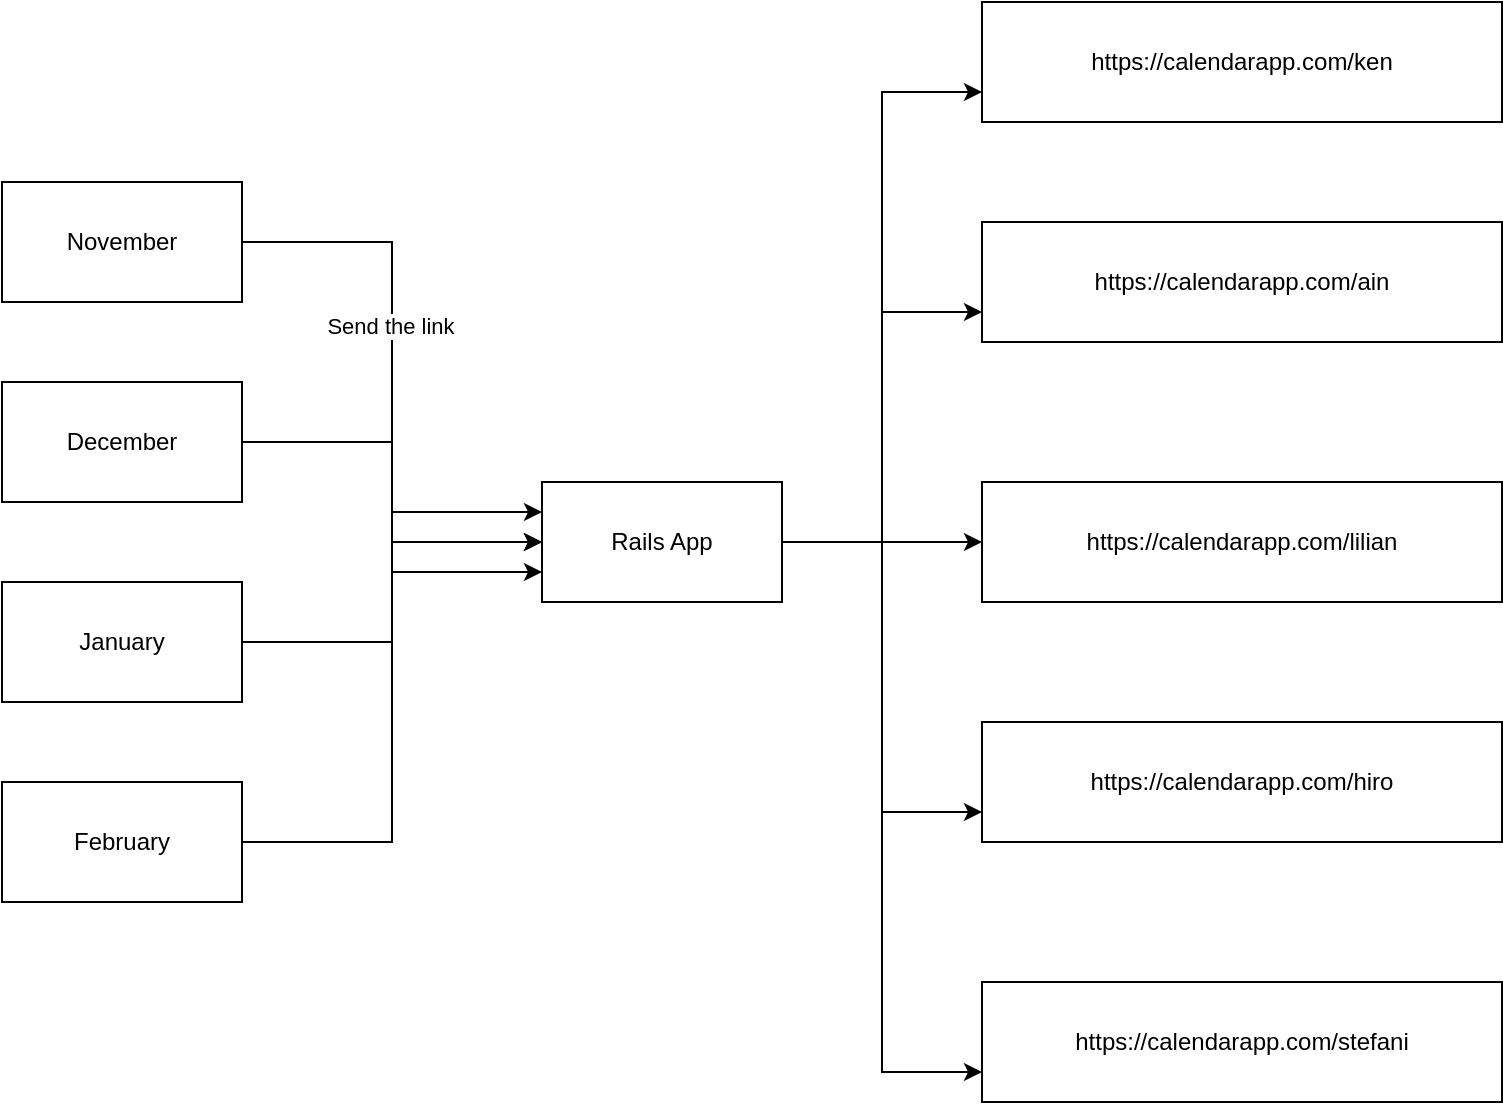 <mxfile version="23.0.1" type="github" pages="3">
  <diagram name="Page-1" id="R0vQjT5al2P0gwGYPVFk">
    <mxGraphModel dx="2438" dy="2188" grid="1" gridSize="10" guides="1" tooltips="1" connect="1" arrows="1" fold="1" page="1" pageScale="1" pageWidth="850" pageHeight="1100" math="0" shadow="0">
      <root>
        <mxCell id="0" />
        <mxCell id="1" parent="0" />
        <mxCell id="uBahI-oKu0DXhOYlKnYI-6" style="edgeStyle=orthogonalEdgeStyle;rounded=0;orthogonalLoop=1;jettySize=auto;html=1;entryX=0;entryY=0.75;entryDx=0;entryDy=0;" edge="1" parent="1" source="uBahI-oKu0DXhOYlKnYI-1" target="uBahI-oKu0DXhOYlKnYI-5">
          <mxGeometry relative="1" as="geometry" />
        </mxCell>
        <mxCell id="uBahI-oKu0DXhOYlKnYI-21" value="Send the link" style="edgeLabel;html=1;align=center;verticalAlign=middle;resizable=0;points=[];" vertex="1" connectable="0" parent="uBahI-oKu0DXhOYlKnYI-6">
          <mxGeometry x="-0.258" y="-1" relative="1" as="geometry">
            <mxPoint as="offset" />
          </mxGeometry>
        </mxCell>
        <mxCell id="uBahI-oKu0DXhOYlKnYI-1" value="November" style="rounded=0;whiteSpace=wrap;html=1;" vertex="1" parent="1">
          <mxGeometry x="40" y="480" width="120" height="60" as="geometry" />
        </mxCell>
        <mxCell id="uBahI-oKu0DXhOYlKnYI-7" style="edgeStyle=orthogonalEdgeStyle;rounded=0;orthogonalLoop=1;jettySize=auto;html=1;entryX=0;entryY=0.25;entryDx=0;entryDy=0;" edge="1" parent="1" source="uBahI-oKu0DXhOYlKnYI-2" target="uBahI-oKu0DXhOYlKnYI-5">
          <mxGeometry relative="1" as="geometry" />
        </mxCell>
        <mxCell id="uBahI-oKu0DXhOYlKnYI-2" value="December" style="rounded=0;whiteSpace=wrap;html=1;" vertex="1" parent="1">
          <mxGeometry x="40" y="580" width="120" height="60" as="geometry" />
        </mxCell>
        <mxCell id="uBahI-oKu0DXhOYlKnYI-9" style="edgeStyle=orthogonalEdgeStyle;rounded=0;orthogonalLoop=1;jettySize=auto;html=1;entryX=0;entryY=0.5;entryDx=0;entryDy=0;" edge="1" parent="1" source="uBahI-oKu0DXhOYlKnYI-3" target="uBahI-oKu0DXhOYlKnYI-5">
          <mxGeometry relative="1" as="geometry" />
        </mxCell>
        <mxCell id="uBahI-oKu0DXhOYlKnYI-3" value="February" style="rounded=0;whiteSpace=wrap;html=1;" vertex="1" parent="1">
          <mxGeometry x="40" y="780" width="120" height="60" as="geometry" />
        </mxCell>
        <mxCell id="uBahI-oKu0DXhOYlKnYI-8" style="edgeStyle=orthogonalEdgeStyle;rounded=0;orthogonalLoop=1;jettySize=auto;html=1;entryX=0;entryY=0.5;entryDx=0;entryDy=0;" edge="1" parent="1" source="uBahI-oKu0DXhOYlKnYI-4" target="uBahI-oKu0DXhOYlKnYI-5">
          <mxGeometry relative="1" as="geometry" />
        </mxCell>
        <mxCell id="uBahI-oKu0DXhOYlKnYI-4" value="January" style="rounded=0;whiteSpace=wrap;html=1;" vertex="1" parent="1">
          <mxGeometry x="40" y="680" width="120" height="60" as="geometry" />
        </mxCell>
        <mxCell id="uBahI-oKu0DXhOYlKnYI-16" style="edgeStyle=orthogonalEdgeStyle;rounded=0;orthogonalLoop=1;jettySize=auto;html=1;entryX=0;entryY=0.75;entryDx=0;entryDy=0;" edge="1" parent="1" source="uBahI-oKu0DXhOYlKnYI-5" target="uBahI-oKu0DXhOYlKnYI-10">
          <mxGeometry relative="1" as="geometry" />
        </mxCell>
        <mxCell id="uBahI-oKu0DXhOYlKnYI-17" style="edgeStyle=orthogonalEdgeStyle;rounded=0;orthogonalLoop=1;jettySize=auto;html=1;entryX=0;entryY=0.75;entryDx=0;entryDy=0;" edge="1" parent="1" source="uBahI-oKu0DXhOYlKnYI-5" target="uBahI-oKu0DXhOYlKnYI-12">
          <mxGeometry relative="1" as="geometry" />
        </mxCell>
        <mxCell id="uBahI-oKu0DXhOYlKnYI-18" style="edgeStyle=orthogonalEdgeStyle;rounded=0;orthogonalLoop=1;jettySize=auto;html=1;" edge="1" parent="1" source="uBahI-oKu0DXhOYlKnYI-5" target="uBahI-oKu0DXhOYlKnYI-13">
          <mxGeometry relative="1" as="geometry" />
        </mxCell>
        <mxCell id="uBahI-oKu0DXhOYlKnYI-19" style="edgeStyle=orthogonalEdgeStyle;rounded=0;orthogonalLoop=1;jettySize=auto;html=1;entryX=0;entryY=0.75;entryDx=0;entryDy=0;" edge="1" parent="1" source="uBahI-oKu0DXhOYlKnYI-5" target="uBahI-oKu0DXhOYlKnYI-14">
          <mxGeometry relative="1" as="geometry" />
        </mxCell>
        <mxCell id="uBahI-oKu0DXhOYlKnYI-20" style="edgeStyle=orthogonalEdgeStyle;rounded=0;orthogonalLoop=1;jettySize=auto;html=1;entryX=0;entryY=0.75;entryDx=0;entryDy=0;" edge="1" parent="1" source="uBahI-oKu0DXhOYlKnYI-5" target="uBahI-oKu0DXhOYlKnYI-15">
          <mxGeometry relative="1" as="geometry" />
        </mxCell>
        <mxCell id="uBahI-oKu0DXhOYlKnYI-5" value="Rails App" style="rounded=0;whiteSpace=wrap;html=1;" vertex="1" parent="1">
          <mxGeometry x="310" y="630" width="120" height="60" as="geometry" />
        </mxCell>
        <mxCell id="uBahI-oKu0DXhOYlKnYI-10" value="https://calendarapp.com/ken" style="rounded=0;whiteSpace=wrap;html=1;" vertex="1" parent="1">
          <mxGeometry x="530" y="390" width="260" height="60" as="geometry" />
        </mxCell>
        <mxCell id="uBahI-oKu0DXhOYlKnYI-12" value="https://calendarapp.com/ain" style="rounded=0;whiteSpace=wrap;html=1;" vertex="1" parent="1">
          <mxGeometry x="530" y="500" width="260" height="60" as="geometry" />
        </mxCell>
        <mxCell id="uBahI-oKu0DXhOYlKnYI-13" value="https://calendarapp.com/lilian" style="rounded=0;whiteSpace=wrap;html=1;" vertex="1" parent="1">
          <mxGeometry x="530" y="630" width="260" height="60" as="geometry" />
        </mxCell>
        <mxCell id="uBahI-oKu0DXhOYlKnYI-14" value="https://calendarapp.com/hiro" style="rounded=0;whiteSpace=wrap;html=1;" vertex="1" parent="1">
          <mxGeometry x="530" y="750" width="260" height="60" as="geometry" />
        </mxCell>
        <mxCell id="uBahI-oKu0DXhOYlKnYI-15" value="https://calendarapp.com/stefani" style="rounded=0;whiteSpace=wrap;html=1;" vertex="1" parent="1">
          <mxGeometry x="530" y="880" width="260" height="60" as="geometry" />
        </mxCell>
      </root>
    </mxGraphModel>
  </diagram>
  <diagram id="YLP9fx-evR5y3DotKUdz" name="Page-2">
    <mxGraphModel dx="750" dy="673" grid="1" gridSize="10" guides="1" tooltips="1" connect="1" arrows="1" fold="1" page="1" pageScale="1" pageWidth="850" pageHeight="1100" math="0" shadow="0">
      <root>
        <mxCell id="0" />
        <mxCell id="1" parent="0" />
        <mxCell id="fK3JxGIEVsbF8q8vd17a-1" value="A service will parse" style="rounded=0;whiteSpace=wrap;html=1;" vertex="1" parent="1">
          <mxGeometry x="350" y="160" width="120" height="60" as="geometry" />
        </mxCell>
        <mxCell id="fK3JxGIEVsbF8q8vd17a-2" value="https://sheets.googleapis.com/v4/spreadsheets/{sheet_id}/values/{sheet_name}?key={api_key}" style="text;html=1;strokeColor=none;fillColor=none;align=center;verticalAlign=middle;whiteSpace=wrap;rounded=0;" vertex="1" parent="1">
          <mxGeometry x="40" y="50" width="740" height="30" as="geometry" />
        </mxCell>
        <mxCell id="fK3JxGIEVsbF8q8vd17a-3" style="edgeStyle=orthogonalEdgeStyle;rounded=0;orthogonalLoop=1;jettySize=auto;html=1;" edge="1" parent="1" source="fK3JxGIEVsbF8q8vd17a-2">
          <mxGeometry relative="1" as="geometry">
            <mxPoint x="410" y="160" as="targetPoint" />
          </mxGeometry>
        </mxCell>
        <mxCell id="fK3JxGIEVsbF8q8vd17a-5" value="This webhookification can be the next step" style="edgeLabel;html=1;align=center;verticalAlign=middle;resizable=0;points=[];" vertex="1" connectable="0" parent="fK3JxGIEVsbF8q8vd17a-3">
          <mxGeometry x="0.014" y="2" relative="1" as="geometry">
            <mxPoint as="offset" />
          </mxGeometry>
        </mxCell>
      </root>
    </mxGraphModel>
  </diagram>
  <diagram id="bw8B3Kp6_WlXghMJpv6z" name="Page-3">
    <mxGraphModel dx="750" dy="673" grid="1" gridSize="10" guides="1" tooltips="1" connect="1" arrows="1" fold="1" page="1" pageScale="1" pageWidth="850" pageHeight="1100" math="0" shadow="0">
      <root>
        <mxCell id="0" />
        <mxCell id="1" parent="0" />
        <mxCell id="9uPDgULIT4mUOmlDlGb0-1" value="Staff" style="swimlane;fontStyle=0;childLayout=stackLayout;horizontal=1;startSize=26;horizontalStack=0;resizeParent=1;resizeParentMax=0;resizeLast=0;collapsible=1;marginBottom=0;align=center;fontSize=14;" vertex="1" parent="1">
          <mxGeometry x="40" y="280" width="160" height="116" as="geometry" />
        </mxCell>
        <mxCell id="9uPDgULIT4mUOmlDlGb0-2" value="id" style="text;strokeColor=none;fillColor=none;spacingLeft=4;spacingRight=4;overflow=hidden;rotatable=0;points=[[0,0.5],[1,0.5]];portConstraint=eastwest;fontSize=12;whiteSpace=wrap;html=1;" vertex="1" parent="9uPDgULIT4mUOmlDlGb0-1">
          <mxGeometry y="26" width="160" height="30" as="geometry" />
        </mxCell>
        <mxCell id="9uPDgULIT4mUOmlDlGb0-3" value="name" style="text;strokeColor=none;fillColor=none;spacingLeft=4;spacingRight=4;overflow=hidden;rotatable=0;points=[[0,0.5],[1,0.5]];portConstraint=eastwest;fontSize=12;whiteSpace=wrap;html=1;" vertex="1" parent="9uPDgULIT4mUOmlDlGb0-1">
          <mxGeometry y="56" width="160" height="30" as="geometry" />
        </mxCell>
        <mxCell id="9uPDgULIT4mUOmlDlGb0-4" value="slug" style="text;strokeColor=none;fillColor=none;spacingLeft=4;spacingRight=4;overflow=hidden;rotatable=0;points=[[0,0.5],[1,0.5]];portConstraint=eastwest;fontSize=12;whiteSpace=wrap;html=1;" vertex="1" parent="9uPDgULIT4mUOmlDlGb0-1">
          <mxGeometry y="86" width="160" height="30" as="geometry" />
        </mxCell>
        <mxCell id="9uPDgULIT4mUOmlDlGb0-18" value="Location" style="swimlane;fontStyle=0;childLayout=stackLayout;horizontal=1;startSize=26;horizontalStack=0;resizeParent=1;resizeParentMax=0;resizeLast=0;collapsible=1;marginBottom=0;align=center;fontSize=14;" vertex="1" parent="1">
          <mxGeometry x="600" y="230" width="160" height="146" as="geometry" />
        </mxCell>
        <mxCell id="9uPDgULIT4mUOmlDlGb0-19" value="id" style="text;strokeColor=none;fillColor=none;spacingLeft=4;spacingRight=4;overflow=hidden;rotatable=0;points=[[0,0.5],[1,0.5]];portConstraint=eastwest;fontSize=12;whiteSpace=wrap;html=1;" vertex="1" parent="9uPDgULIT4mUOmlDlGb0-18">
          <mxGeometry y="26" width="160" height="30" as="geometry" />
        </mxCell>
        <mxCell id="9uPDgULIT4mUOmlDlGb0-20" value="name" style="text;strokeColor=none;fillColor=none;spacingLeft=4;spacingRight=4;overflow=hidden;rotatable=0;points=[[0,0.5],[1,0.5]];portConstraint=eastwest;fontSize=12;whiteSpace=wrap;html=1;" vertex="1" parent="9uPDgULIT4mUOmlDlGb0-18">
          <mxGeometry y="56" width="160" height="30" as="geometry" />
        </mxCell>
        <mxCell id="9uPDgULIT4mUOmlDlGb0-21" value="address" style="text;strokeColor=none;fillColor=none;spacingLeft=4;spacingRight=4;overflow=hidden;rotatable=0;points=[[0,0.5],[1,0.5]];portConstraint=eastwest;fontSize=12;whiteSpace=wrap;html=1;" vertex="1" parent="9uPDgULIT4mUOmlDlGb0-18">
          <mxGeometry y="86" width="160" height="30" as="geometry" />
        </mxCell>
        <mxCell id="9uPDgULIT4mUOmlDlGb0-22" value="map_url" style="text;strokeColor=none;fillColor=none;spacingLeft=4;spacingRight=4;overflow=hidden;rotatable=0;points=[[0,0.5],[1,0.5]];portConstraint=eastwest;fontSize=12;whiteSpace=wrap;html=1;" vertex="1" parent="9uPDgULIT4mUOmlDlGb0-18">
          <mxGeometry y="116" width="160" height="30" as="geometry" />
        </mxCell>
        <mxCell id="9uPDgULIT4mUOmlDlGb0-23" value="Shift" style="swimlane;fontStyle=0;childLayout=stackLayout;horizontal=1;startSize=26;horizontalStack=0;resizeParent=1;resizeParentMax=0;resizeLast=0;collapsible=1;marginBottom=0;align=center;fontSize=14;" vertex="1" parent="1">
          <mxGeometry x="320" y="200" width="160" height="206" as="geometry" />
        </mxCell>
        <mxCell id="9uPDgULIT4mUOmlDlGb0-24" value="id" style="text;strokeColor=none;fillColor=none;spacingLeft=4;spacingRight=4;overflow=hidden;rotatable=0;points=[[0,0.5],[1,0.5]];portConstraint=eastwest;fontSize=12;whiteSpace=wrap;html=1;" vertex="1" parent="9uPDgULIT4mUOmlDlGb0-23">
          <mxGeometry y="26" width="160" height="30" as="geometry" />
        </mxCell>
        <mxCell id="9uPDgULIT4mUOmlDlGb0-38" value="adjusted_start_at" style="text;strokeColor=none;fillColor=none;spacingLeft=4;spacingRight=4;overflow=hidden;rotatable=0;points=[[0,0.5],[1,0.5]];portConstraint=eastwest;fontSize=12;whiteSpace=wrap;html=1;" vertex="1" parent="9uPDgULIT4mUOmlDlGb0-23">
          <mxGeometry y="56" width="160" height="30" as="geometry" />
        </mxCell>
        <mxCell id="9uPDgULIT4mUOmlDlGb0-25" value="adjusted_end_at" style="text;strokeColor=none;fillColor=none;spacingLeft=4;spacingRight=4;overflow=hidden;rotatable=0;points=[[0,0.5],[1,0.5]];portConstraint=eastwest;fontSize=12;whiteSpace=wrap;html=1;" vertex="1" parent="9uPDgULIT4mUOmlDlGb0-23">
          <mxGeometry y="86" width="160" height="30" as="geometry" />
        </mxCell>
        <mxCell id="9uPDgULIT4mUOmlDlGb0-27" value="location_id" style="text;strokeColor=none;fillColor=none;spacingLeft=4;spacingRight=4;overflow=hidden;rotatable=0;points=[[0,0.5],[1,0.5]];portConstraint=eastwest;fontSize=12;whiteSpace=wrap;html=1;" vertex="1" parent="9uPDgULIT4mUOmlDlGb0-23">
          <mxGeometry y="116" width="160" height="30" as="geometry" />
        </mxCell>
        <mxCell id="9uPDgULIT4mUOmlDlGb0-28" value="staff_id" style="text;strokeColor=none;fillColor=none;spacingLeft=4;spacingRight=4;overflow=hidden;rotatable=0;points=[[0,0.5],[1,0.5]];portConstraint=eastwest;fontSize=12;whiteSpace=wrap;html=1;" vertex="1" parent="9uPDgULIT4mUOmlDlGb0-23">
          <mxGeometry y="146" width="160" height="30" as="geometry" />
        </mxCell>
        <mxCell id="9uPDgULIT4mUOmlDlGb0-29" value="shift_type_id" style="text;strokeColor=none;fillColor=none;spacingLeft=4;spacingRight=4;overflow=hidden;rotatable=0;points=[[0,0.5],[1,0.5]];portConstraint=eastwest;fontSize=12;whiteSpace=wrap;html=1;" vertex="1" parent="9uPDgULIT4mUOmlDlGb0-23">
          <mxGeometry y="176" width="160" height="30" as="geometry" />
        </mxCell>
        <mxCell id="9uPDgULIT4mUOmlDlGb0-30" style="edgeStyle=orthogonalEdgeStyle;rounded=0;orthogonalLoop=1;jettySize=auto;html=1;entryX=0;entryY=0.5;entryDx=0;entryDy=0;" edge="1" parent="1" source="9uPDgULIT4mUOmlDlGb0-2" target="9uPDgULIT4mUOmlDlGb0-28">
          <mxGeometry relative="1" as="geometry" />
        </mxCell>
        <mxCell id="9uPDgULIT4mUOmlDlGb0-33" style="edgeStyle=orthogonalEdgeStyle;rounded=0;orthogonalLoop=1;jettySize=auto;html=1;exitX=0;exitY=0.5;exitDx=0;exitDy=0;entryX=1;entryY=0.5;entryDx=0;entryDy=0;" edge="1" parent="1" source="9uPDgULIT4mUOmlDlGb0-19" target="9uPDgULIT4mUOmlDlGb0-27">
          <mxGeometry relative="1" as="geometry" />
        </mxCell>
        <mxCell id="9uPDgULIT4mUOmlDlGb0-34" value="ShiftTypes" style="swimlane;fontStyle=0;childLayout=stackLayout;horizontal=1;startSize=26;horizontalStack=0;resizeParent=1;resizeParentMax=0;resizeLast=0;collapsible=1;marginBottom=0;align=center;fontSize=14;" vertex="1" parent="1">
          <mxGeometry x="320" y="450" width="160" height="146" as="geometry" />
        </mxCell>
        <mxCell id="9uPDgULIT4mUOmlDlGb0-35" value="id&lt;span style=&quot;white-space: pre;&quot;&gt;&#x9;&lt;/span&gt;" style="text;strokeColor=none;fillColor=none;spacingLeft=4;spacingRight=4;overflow=hidden;rotatable=0;points=[[0,0.5],[1,0.5]];portConstraint=eastwest;fontSize=12;whiteSpace=wrap;html=1;" vertex="1" parent="9uPDgULIT4mUOmlDlGb0-34">
          <mxGeometry y="26" width="160" height="30" as="geometry" />
        </mxCell>
        <mxCell id="9uPDgULIT4mUOmlDlGb0-36" value="acronym" style="text;strokeColor=none;fillColor=none;spacingLeft=4;spacingRight=4;overflow=hidden;rotatable=0;points=[[0,0.5],[1,0.5]];portConstraint=eastwest;fontSize=12;whiteSpace=wrap;html=1;" vertex="1" parent="9uPDgULIT4mUOmlDlGb0-34">
          <mxGeometry y="56" width="160" height="30" as="geometry" />
        </mxCell>
        <mxCell id="9uPDgULIT4mUOmlDlGb0-37" value="start_at" style="text;strokeColor=none;fillColor=none;spacingLeft=4;spacingRight=4;overflow=hidden;rotatable=0;points=[[0,0.5],[1,0.5]];portConstraint=eastwest;fontSize=12;whiteSpace=wrap;html=1;" vertex="1" parent="9uPDgULIT4mUOmlDlGb0-34">
          <mxGeometry y="86" width="160" height="30" as="geometry" />
        </mxCell>
        <mxCell id="9uPDgULIT4mUOmlDlGb0-39" value="end_at" style="text;strokeColor=none;fillColor=none;spacingLeft=4;spacingRight=4;overflow=hidden;rotatable=0;points=[[0,0.5],[1,0.5]];portConstraint=eastwest;fontSize=12;whiteSpace=wrap;html=1;" vertex="1" parent="9uPDgULIT4mUOmlDlGb0-34">
          <mxGeometry y="116" width="160" height="30" as="geometry" />
        </mxCell>
        <mxCell id="9uPDgULIT4mUOmlDlGb0-40" style="edgeStyle=orthogonalEdgeStyle;rounded=0;orthogonalLoop=1;jettySize=auto;html=1;exitX=1;exitY=0.5;exitDx=0;exitDy=0;entryX=1;entryY=0.5;entryDx=0;entryDy=0;" edge="1" parent="1" source="9uPDgULIT4mUOmlDlGb0-35" target="9uPDgULIT4mUOmlDlGb0-29">
          <mxGeometry relative="1" as="geometry" />
        </mxCell>
      </root>
    </mxGraphModel>
  </diagram>
</mxfile>
